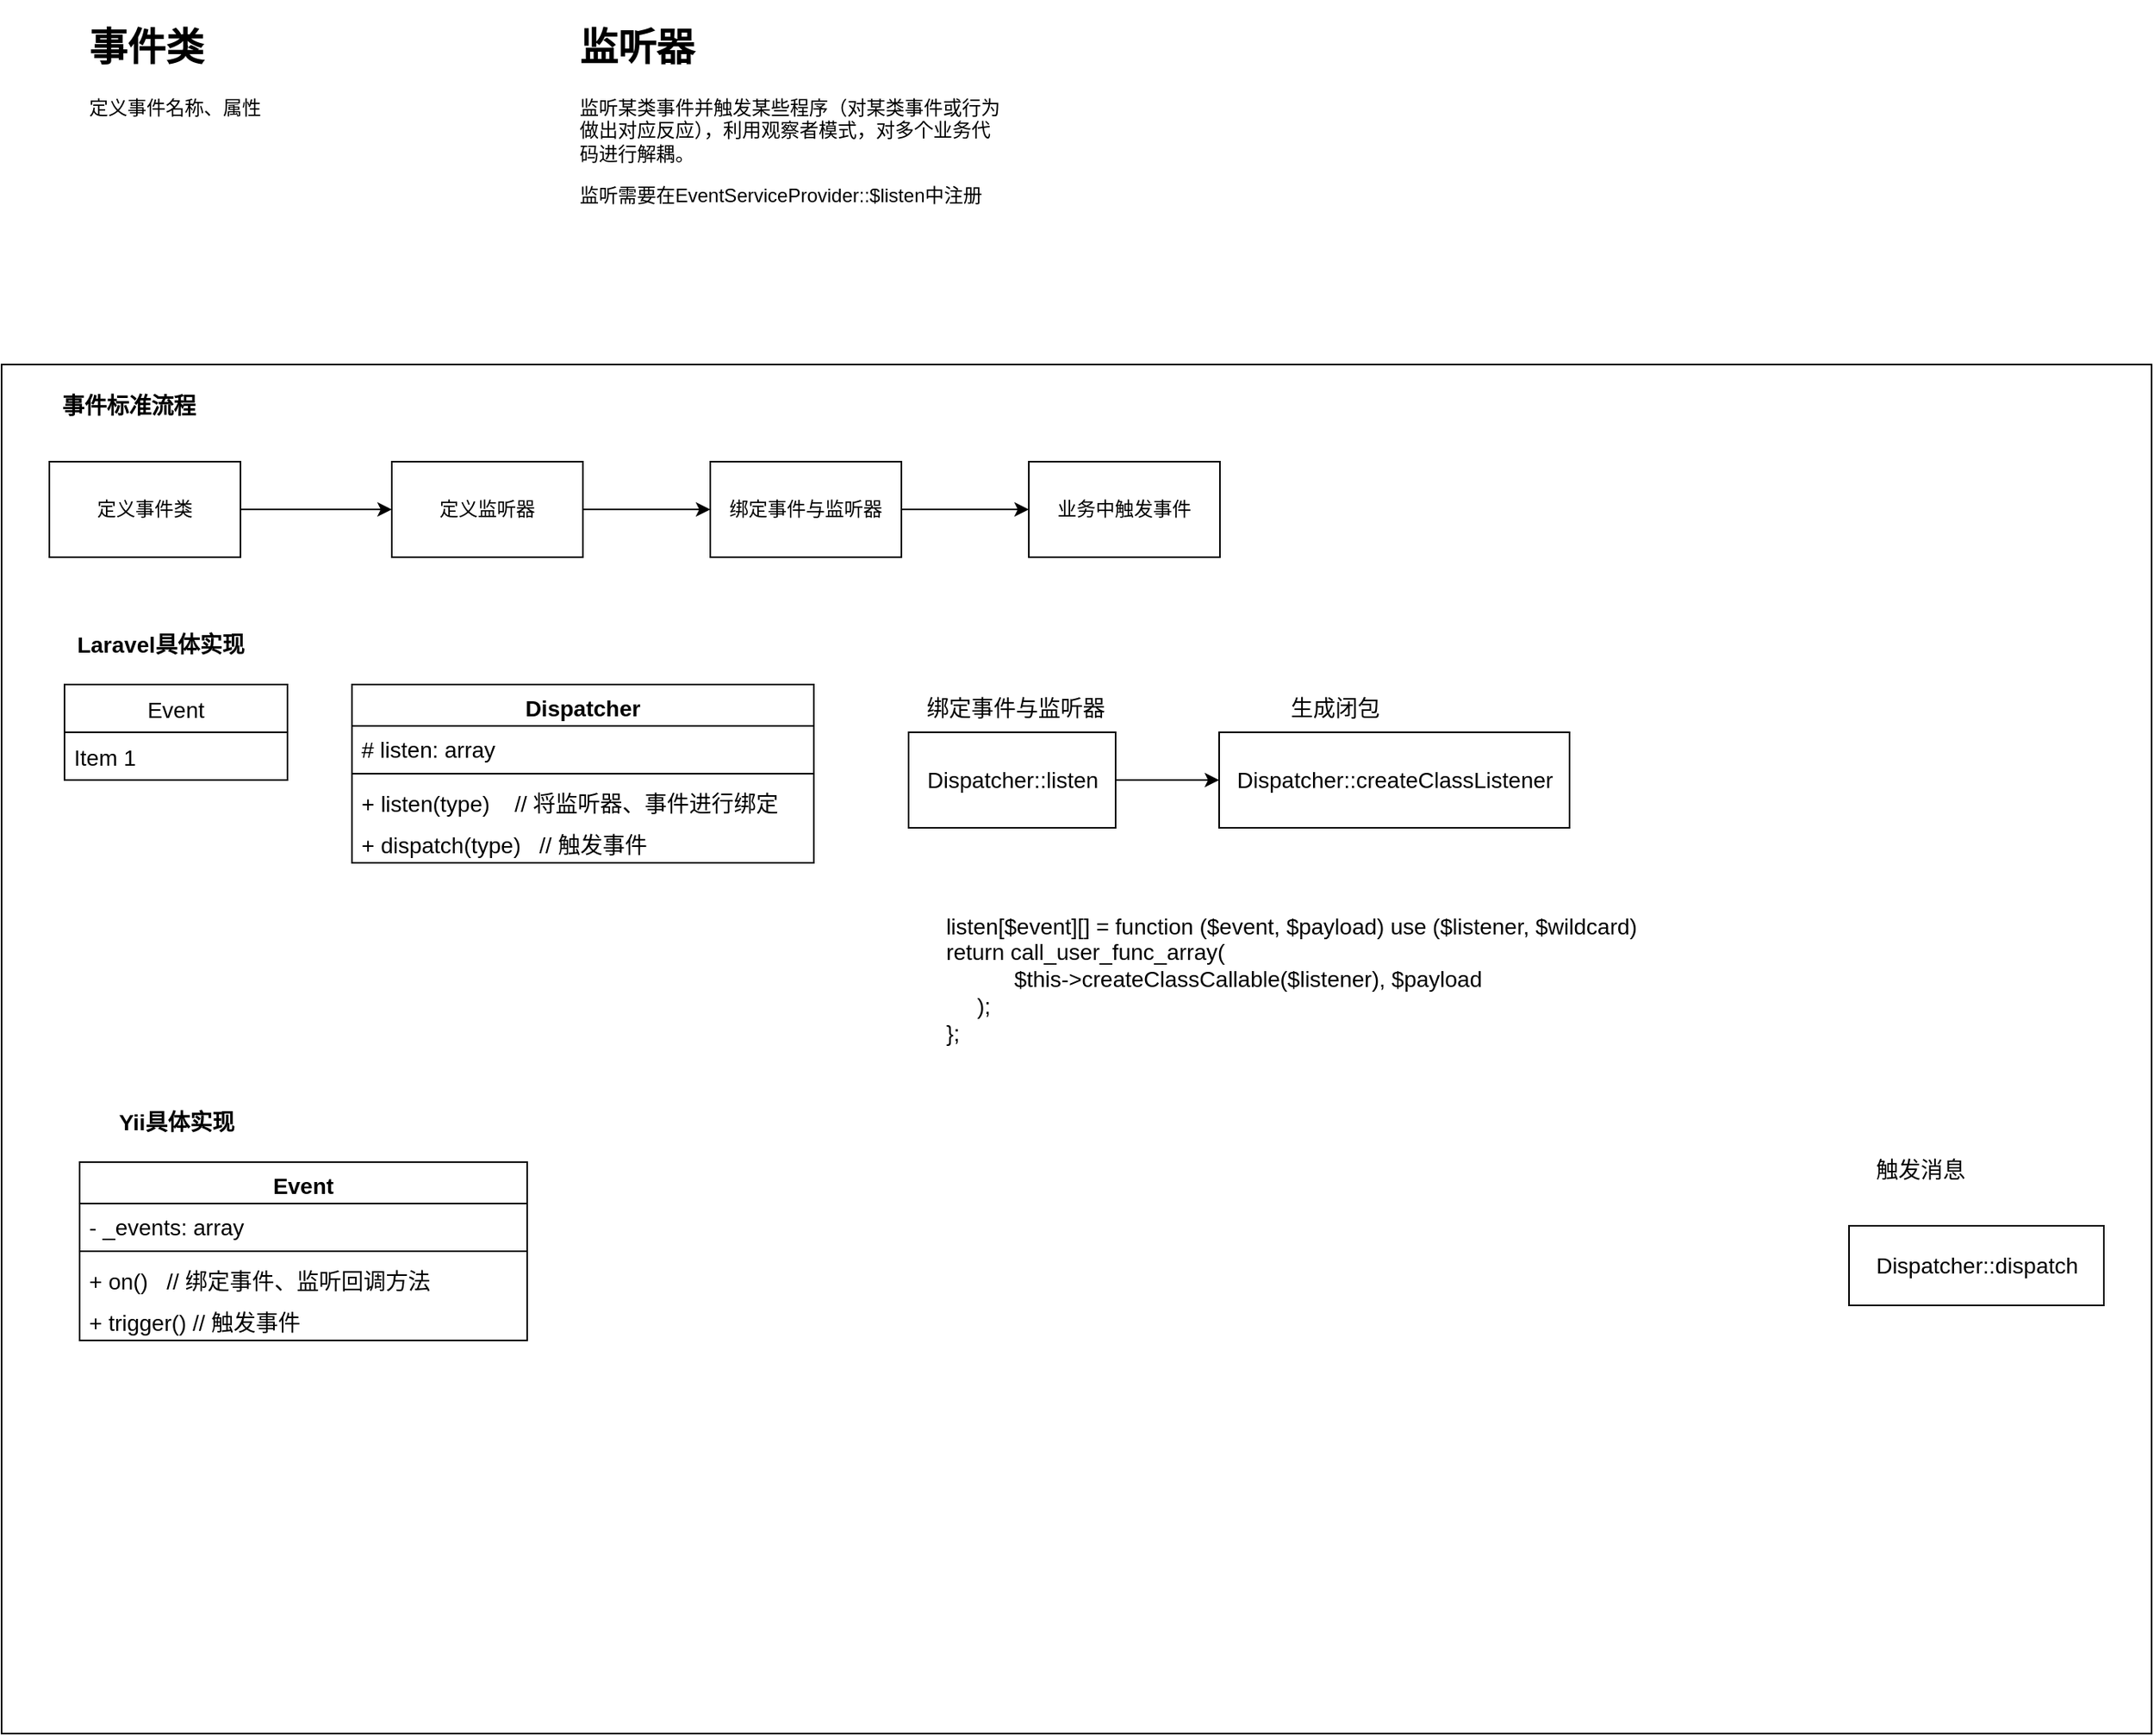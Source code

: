 <mxfile version="15.5.8" type="device"><diagram id="LGR03j5JQuJe78ZdbPV4" name="Laravel事件实现机制"><mxGraphModel dx="1333" dy="694" grid="1" gridSize="10" guides="1" tooltips="1" connect="1" arrows="1" fold="1" page="1" pageScale="1" pageWidth="827" pageHeight="1169" math="0" shadow="0"><root><mxCell id="0"/><mxCell id="1" parent="0"/><mxCell id="_aMpxTYGCSh5AJE-Zcs6-57" value="" style="rounded=0;whiteSpace=wrap;html=1;fontSize=14;align=center;" vertex="1" parent="1"><mxGeometry x="10" y="309" width="1350" height="860" as="geometry"/></mxCell><mxCell id="_aMpxTYGCSh5AJE-Zcs6-5" style="edgeStyle=orthogonalEdgeStyle;rounded=0;orthogonalLoop=1;jettySize=auto;html=1;entryX=0;entryY=0.5;entryDx=0;entryDy=0;" edge="1" parent="1" source="_aMpxTYGCSh5AJE-Zcs6-1" target="_aMpxTYGCSh5AJE-Zcs6-2"><mxGeometry relative="1" as="geometry"/></mxCell><mxCell id="_aMpxTYGCSh5AJE-Zcs6-1" value="定义事件类" style="rounded=0;whiteSpace=wrap;html=1;" vertex="1" parent="1"><mxGeometry x="40" y="370" width="120" height="60" as="geometry"/></mxCell><mxCell id="_aMpxTYGCSh5AJE-Zcs6-7" value="" style="edgeStyle=orthogonalEdgeStyle;rounded=0;orthogonalLoop=1;jettySize=auto;html=1;" edge="1" parent="1" source="_aMpxTYGCSh5AJE-Zcs6-2" target="_aMpxTYGCSh5AJE-Zcs6-6"><mxGeometry relative="1" as="geometry"/></mxCell><mxCell id="_aMpxTYGCSh5AJE-Zcs6-2" value="定义监听器" style="rounded=0;whiteSpace=wrap;html=1;" vertex="1" parent="1"><mxGeometry x="255" y="370" width="120" height="60" as="geometry"/></mxCell><mxCell id="_aMpxTYGCSh5AJE-Zcs6-3" value="&lt;h1&gt;事件类&lt;/h1&gt;&lt;p&gt;定义事件名称、属性&lt;/p&gt;" style="text;html=1;strokeColor=none;fillColor=none;spacing=5;spacingTop=-20;whiteSpace=wrap;overflow=hidden;rounded=0;" vertex="1" parent="1"><mxGeometry x="60" y="90" width="190" height="120" as="geometry"/></mxCell><mxCell id="_aMpxTYGCSh5AJE-Zcs6-4" value="&lt;h1&gt;监听器&lt;/h1&gt;&lt;p&gt;监听某类事件并触发某些程序（对某类事件或行为做出对应反应），利用观察者模式，对多个业务代码进行解耦。&lt;/p&gt;&lt;p&gt;监听需要在EventServiceProvider::$listen中注册&lt;/p&gt;" style="text;html=1;strokeColor=none;fillColor=none;spacing=5;spacingTop=-20;whiteSpace=wrap;overflow=hidden;rounded=0;" vertex="1" parent="1"><mxGeometry x="368" y="90" width="272" height="140" as="geometry"/></mxCell><mxCell id="_aMpxTYGCSh5AJE-Zcs6-9" value="" style="edgeStyle=orthogonalEdgeStyle;rounded=0;orthogonalLoop=1;jettySize=auto;html=1;" edge="1" parent="1" source="_aMpxTYGCSh5AJE-Zcs6-6" target="_aMpxTYGCSh5AJE-Zcs6-8"><mxGeometry relative="1" as="geometry"/></mxCell><mxCell id="_aMpxTYGCSh5AJE-Zcs6-6" value="绑定事件与监听器" style="rounded=0;whiteSpace=wrap;html=1;" vertex="1" parent="1"><mxGeometry x="455" y="370" width="120" height="60" as="geometry"/></mxCell><mxCell id="_aMpxTYGCSh5AJE-Zcs6-8" value="业务中触发事件" style="rounded=0;whiteSpace=wrap;html=1;" vertex="1" parent="1"><mxGeometry x="655" y="370" width="120" height="60" as="geometry"/></mxCell><mxCell id="_aMpxTYGCSh5AJE-Zcs6-11" value="&lt;font style=&quot;font-size: 14px&quot;&gt;&lt;b&gt;事件标准流程&lt;/b&gt;&lt;/font&gt;" style="text;html=1;strokeColor=none;fillColor=none;align=center;verticalAlign=middle;whiteSpace=wrap;rounded=0;" vertex="1" parent="1"><mxGeometry x="20" y="320" width="140" height="30" as="geometry"/></mxCell><mxCell id="_aMpxTYGCSh5AJE-Zcs6-15" value="Dispatcher" style="swimlane;fontStyle=1;align=center;verticalAlign=top;childLayout=stackLayout;horizontal=1;startSize=26;horizontalStack=0;resizeParent=1;resizeParentMax=0;resizeLast=0;collapsible=1;marginBottom=0;fontSize=14;" vertex="1" parent="1"><mxGeometry x="230" y="510" width="290" height="112" as="geometry"/></mxCell><mxCell id="_aMpxTYGCSh5AJE-Zcs6-16" value="# listen: array" style="text;strokeColor=none;fillColor=none;align=left;verticalAlign=top;spacingLeft=4;spacingRight=4;overflow=hidden;rotatable=0;points=[[0,0.5],[1,0.5]];portConstraint=eastwest;fontSize=14;" vertex="1" parent="_aMpxTYGCSh5AJE-Zcs6-15"><mxGeometry y="26" width="290" height="26" as="geometry"/></mxCell><mxCell id="_aMpxTYGCSh5AJE-Zcs6-17" value="" style="line;strokeWidth=1;fillColor=none;align=left;verticalAlign=middle;spacingTop=-1;spacingLeft=3;spacingRight=3;rotatable=0;labelPosition=right;points=[];portConstraint=eastwest;fontSize=14;" vertex="1" parent="_aMpxTYGCSh5AJE-Zcs6-15"><mxGeometry y="52" width="290" height="8" as="geometry"/></mxCell><mxCell id="_aMpxTYGCSh5AJE-Zcs6-18" value="+ listen(type)    // 将监听器、事件进行绑定" style="text;strokeColor=none;fillColor=none;align=left;verticalAlign=top;spacingLeft=4;spacingRight=4;overflow=hidden;rotatable=0;points=[[0,0.5],[1,0.5]];portConstraint=eastwest;fontSize=14;" vertex="1" parent="_aMpxTYGCSh5AJE-Zcs6-15"><mxGeometry y="60" width="290" height="26" as="geometry"/></mxCell><mxCell id="_aMpxTYGCSh5AJE-Zcs6-19" value="+ dispatch(type)   // 触发事件" style="text;strokeColor=none;fillColor=none;align=left;verticalAlign=top;spacingLeft=4;spacingRight=4;overflow=hidden;rotatable=0;points=[[0,0.5],[1,0.5]];portConstraint=eastwest;fontSize=14;" vertex="1" parent="_aMpxTYGCSh5AJE-Zcs6-15"><mxGeometry y="86" width="290" height="26" as="geometry"/></mxCell><mxCell id="_aMpxTYGCSh5AJE-Zcs6-23" style="edgeStyle=orthogonalEdgeStyle;rounded=0;orthogonalLoop=1;jettySize=auto;html=1;exitX=1;exitY=0.5;exitDx=0;exitDy=0;entryX=0;entryY=0.5;entryDx=0;entryDy=0;fontSize=14;" edge="1" parent="1" source="_aMpxTYGCSh5AJE-Zcs6-20" target="_aMpxTYGCSh5AJE-Zcs6-22"><mxGeometry relative="1" as="geometry"/></mxCell><mxCell id="_aMpxTYGCSh5AJE-Zcs6-20" value="Dispatcher::listen" style="rounded=0;whiteSpace=wrap;html=1;fontSize=14;" vertex="1" parent="1"><mxGeometry x="579.5" y="540" width="130" height="60" as="geometry"/></mxCell><mxCell id="_aMpxTYGCSh5AJE-Zcs6-21" value="&amp;nbsp;绑定事件与监听器" style="text;html=1;strokeColor=none;fillColor=none;align=center;verticalAlign=middle;whiteSpace=wrap;rounded=0;fontSize=14;" vertex="1" parent="1"><mxGeometry x="579.5" y="510" width="130" height="30" as="geometry"/></mxCell><mxCell id="_aMpxTYGCSh5AJE-Zcs6-22" value="Dispatcher::createClassListener" style="rounded=0;whiteSpace=wrap;html=1;fontSize=14;" vertex="1" parent="1"><mxGeometry x="774.5" y="540" width="220" height="60" as="geometry"/></mxCell><mxCell id="_aMpxTYGCSh5AJE-Zcs6-26" value="生成闭包" style="text;html=1;strokeColor=none;fillColor=none;align=center;verticalAlign=middle;whiteSpace=wrap;rounded=0;fontSize=14;" vertex="1" parent="1"><mxGeometry x="774.5" y="509" width="145" height="31" as="geometry"/></mxCell><mxCell id="_aMpxTYGCSh5AJE-Zcs6-27" value="&lt;div style=&quot;text-align: left&quot;&gt;&lt;span&gt;listen[$event][] =&amp;nbsp;&lt;/span&gt;&lt;span&gt;function ($event, $payload) use ($listener, $wildcard)&lt;/span&gt;&lt;/div&gt;&lt;span&gt;&lt;div style=&quot;text-align: left&quot;&gt;&lt;span&gt;return call_user_func_array(&lt;/span&gt;&lt;/div&gt;&lt;/span&gt;&lt;div style=&quot;text-align: left&quot;&gt;&amp;nbsp; &amp;nbsp; &amp;nbsp; &amp;nbsp; &amp;nbsp; &amp;nbsp;$this-&amp;gt;createClassCallable($listener), $payload&lt;/div&gt;&lt;div style=&quot;text-align: left&quot;&gt;&lt;span&gt;&amp;nbsp; &amp;nbsp; &amp;nbsp;);&lt;/span&gt;&lt;/div&gt;&lt;div style=&quot;text-align: left&quot;&gt;&lt;span&gt;};&lt;/span&gt;&lt;br&gt;&lt;/div&gt;" style="text;html=1;strokeColor=none;fillColor=none;align=center;verticalAlign=middle;whiteSpace=wrap;rounded=0;fontSize=14;" vertex="1" parent="1"><mxGeometry x="579.5" y="630" width="480" height="130" as="geometry"/></mxCell><mxCell id="_aMpxTYGCSh5AJE-Zcs6-28" value="Dispatcher::dispatch" style="html=1;fontSize=14;align=center;" vertex="1" parent="1"><mxGeometry x="1170" y="850" width="160" height="50" as="geometry"/></mxCell><mxCell id="_aMpxTYGCSh5AJE-Zcs6-29" value="触发消息" style="text;html=1;strokeColor=none;fillColor=none;align=center;verticalAlign=middle;whiteSpace=wrap;rounded=0;fontSize=14;" vertex="1" parent="1"><mxGeometry x="1170" y="800" width="90" height="30" as="geometry"/></mxCell><mxCell id="_aMpxTYGCSh5AJE-Zcs6-46" value="Event" style="swimlane;fontStyle=1;align=center;verticalAlign=top;childLayout=stackLayout;horizontal=1;startSize=26;horizontalStack=0;resizeParent=1;resizeParentMax=0;resizeLast=0;collapsible=1;marginBottom=0;fontSize=14;" vertex="1" parent="1"><mxGeometry x="59" y="810" width="281" height="112" as="geometry"/></mxCell><mxCell id="_aMpxTYGCSh5AJE-Zcs6-47" value="- _events: array" style="text;strokeColor=none;fillColor=none;align=left;verticalAlign=top;spacingLeft=4;spacingRight=4;overflow=hidden;rotatable=0;points=[[0,0.5],[1,0.5]];portConstraint=eastwest;fontSize=14;" vertex="1" parent="_aMpxTYGCSh5AJE-Zcs6-46"><mxGeometry y="26" width="281" height="26" as="geometry"/></mxCell><mxCell id="_aMpxTYGCSh5AJE-Zcs6-48" value="" style="line;strokeWidth=1;fillColor=none;align=left;verticalAlign=middle;spacingTop=-1;spacingLeft=3;spacingRight=3;rotatable=0;labelPosition=right;points=[];portConstraint=eastwest;fontSize=14;" vertex="1" parent="_aMpxTYGCSh5AJE-Zcs6-46"><mxGeometry y="52" width="281" height="8" as="geometry"/></mxCell><mxCell id="_aMpxTYGCSh5AJE-Zcs6-49" value="+ on()   // 绑定事件、监听回调方法" style="text;strokeColor=none;fillColor=none;align=left;verticalAlign=top;spacingLeft=4;spacingRight=4;overflow=hidden;rotatable=0;points=[[0,0.5],[1,0.5]];portConstraint=eastwest;fontSize=14;" vertex="1" parent="_aMpxTYGCSh5AJE-Zcs6-46"><mxGeometry y="60" width="281" height="26" as="geometry"/></mxCell><mxCell id="_aMpxTYGCSh5AJE-Zcs6-55" value="+ trigger() // 触发事件  " style="text;strokeColor=none;fillColor=none;align=left;verticalAlign=top;spacingLeft=4;spacingRight=4;overflow=hidden;rotatable=0;points=[[0,0.5],[1,0.5]];portConstraint=eastwest;fontSize=14;" vertex="1" parent="_aMpxTYGCSh5AJE-Zcs6-46"><mxGeometry y="86" width="281" height="26" as="geometry"/></mxCell><mxCell id="_aMpxTYGCSh5AJE-Zcs6-50" value="Event" style="swimlane;fontStyle=0;childLayout=stackLayout;horizontal=1;startSize=30;horizontalStack=0;resizeParent=1;resizeParentMax=0;resizeLast=0;collapsible=1;marginBottom=0;fontSize=14;align=center;" vertex="1" parent="1"><mxGeometry x="49.5" y="510" width="140" height="60" as="geometry"/></mxCell><mxCell id="_aMpxTYGCSh5AJE-Zcs6-51" value="Item 1" style="text;strokeColor=none;fillColor=none;align=left;verticalAlign=middle;spacingLeft=4;spacingRight=4;overflow=hidden;points=[[0,0.5],[1,0.5]];portConstraint=eastwest;rotatable=0;fontSize=14;" vertex="1" parent="_aMpxTYGCSh5AJE-Zcs6-50"><mxGeometry y="30" width="140" height="30" as="geometry"/></mxCell><mxCell id="_aMpxTYGCSh5AJE-Zcs6-58" value="&lt;font style=&quot;font-size: 14px&quot;&gt;&lt;b&gt;Laravel具体实现&lt;/b&gt;&lt;/font&gt;" style="text;html=1;strokeColor=none;fillColor=none;align=center;verticalAlign=middle;whiteSpace=wrap;rounded=0;" vertex="1" parent="1"><mxGeometry x="40" y="470" width="140" height="30" as="geometry"/></mxCell><mxCell id="_aMpxTYGCSh5AJE-Zcs6-60" value="&lt;font style=&quot;font-size: 14px&quot;&gt;&lt;b&gt;Yii具体实现&lt;/b&gt;&lt;/font&gt;" style="text;html=1;strokeColor=none;fillColor=none;align=center;verticalAlign=middle;whiteSpace=wrap;rounded=0;" vertex="1" parent="1"><mxGeometry x="49.5" y="770" width="140" height="30" as="geometry"/></mxCell></root></mxGraphModel></diagram></mxfile>